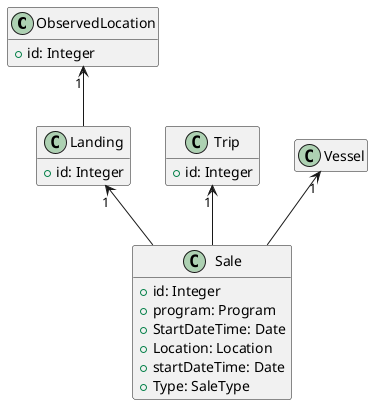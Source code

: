 @startuml
hide empty members
class ObservedLocation {
  +id: Integer
}

class Vessel {
}

class Sale {
  +id: Integer
  +program: Program
  +StartDateTime: Date
  +Location: Location
  +startDateTime: Date
  +Type: SaleType
}

class Trip {
    +id: Integer
}

class Landing {
    +id: Integer
}

Sale -up-> "1" Vessel
Sale -up-> "1" Trip
Sale -up-> "1" Landing

Landing -up-> "1" ObservedLocation

@enduml
